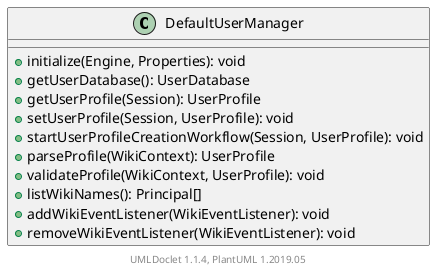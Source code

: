@startuml

    class DefaultUserManager [[DefaultUserManager.html]] {
        +initialize(Engine, Properties): void
        +getUserDatabase(): UserDatabase
        +getUserProfile(Session): UserProfile
        +setUserProfile(Session, UserProfile): void
        +startUserProfileCreationWorkflow(Session, UserProfile): void
        +parseProfile(WikiContext): UserProfile
        +validateProfile(WikiContext, UserProfile): void
        +listWikiNames(): Principal[]
        +addWikiEventListener(WikiEventListener): void
        +removeWikiEventListener(WikiEventListener): void
    }


    center footer UMLDoclet 1.1.4, PlantUML 1.2019.05
@enduml

